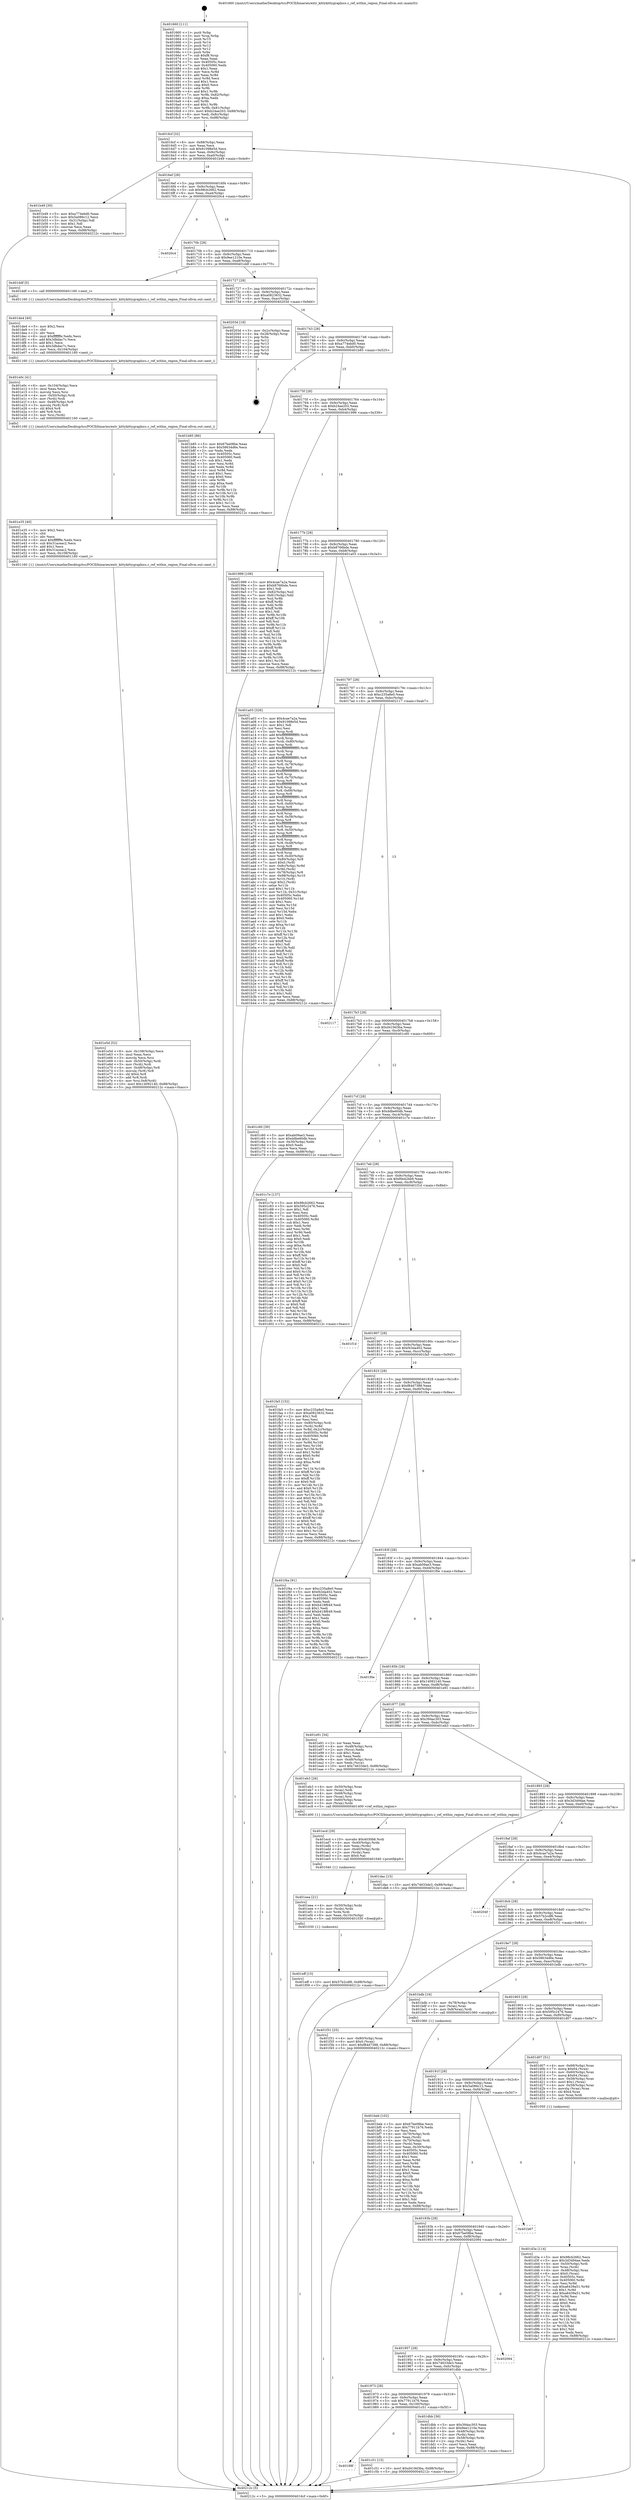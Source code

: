 digraph "0x401660" {
  label = "0x401660 (/mnt/c/Users/mathe/Desktop/tcc/POCII/binaries/extr_kittykittygraphics.c_ref_within_region_Final-ollvm.out::main(0))"
  labelloc = "t"
  node[shape=record]

  Entry [label="",width=0.3,height=0.3,shape=circle,fillcolor=black,style=filled]
  "0x4016cf" [label="{
     0x4016cf [32]\l
     | [instrs]\l
     &nbsp;&nbsp;0x4016cf \<+6\>: mov -0x88(%rbp),%eax\l
     &nbsp;&nbsp;0x4016d5 \<+2\>: mov %eax,%ecx\l
     &nbsp;&nbsp;0x4016d7 \<+6\>: sub $0x91098e5d,%ecx\l
     &nbsp;&nbsp;0x4016dd \<+6\>: mov %eax,-0x9c(%rbp)\l
     &nbsp;&nbsp;0x4016e3 \<+6\>: mov %ecx,-0xa0(%rbp)\l
     &nbsp;&nbsp;0x4016e9 \<+6\>: je 0000000000401b49 \<main+0x4e9\>\l
  }"]
  "0x401b49" [label="{
     0x401b49 [30]\l
     | [instrs]\l
     &nbsp;&nbsp;0x401b49 \<+5\>: mov $0xa774ebd0,%eax\l
     &nbsp;&nbsp;0x401b4e \<+5\>: mov $0x5a086c12,%ecx\l
     &nbsp;&nbsp;0x401b53 \<+3\>: mov -0x31(%rbp),%dl\l
     &nbsp;&nbsp;0x401b56 \<+3\>: test $0x1,%dl\l
     &nbsp;&nbsp;0x401b59 \<+3\>: cmovne %ecx,%eax\l
     &nbsp;&nbsp;0x401b5c \<+6\>: mov %eax,-0x88(%rbp)\l
     &nbsp;&nbsp;0x401b62 \<+5\>: jmp 000000000040212c \<main+0xacc\>\l
  }"]
  "0x4016ef" [label="{
     0x4016ef [28]\l
     | [instrs]\l
     &nbsp;&nbsp;0x4016ef \<+5\>: jmp 00000000004016f4 \<main+0x94\>\l
     &nbsp;&nbsp;0x4016f4 \<+6\>: mov -0x9c(%rbp),%eax\l
     &nbsp;&nbsp;0x4016fa \<+5\>: sub $0x98cb2662,%eax\l
     &nbsp;&nbsp;0x4016ff \<+6\>: mov %eax,-0xa4(%rbp)\l
     &nbsp;&nbsp;0x401705 \<+6\>: je 00000000004020c4 \<main+0xa64\>\l
  }"]
  Exit [label="",width=0.3,height=0.3,shape=circle,fillcolor=black,style=filled,peripheries=2]
  "0x4020c4" [label="{
     0x4020c4\l
  }", style=dashed]
  "0x40170b" [label="{
     0x40170b [28]\l
     | [instrs]\l
     &nbsp;&nbsp;0x40170b \<+5\>: jmp 0000000000401710 \<main+0xb0\>\l
     &nbsp;&nbsp;0x401710 \<+6\>: mov -0x9c(%rbp),%eax\l
     &nbsp;&nbsp;0x401716 \<+5\>: sub $0x9ee1210e,%eax\l
     &nbsp;&nbsp;0x40171b \<+6\>: mov %eax,-0xa8(%rbp)\l
     &nbsp;&nbsp;0x401721 \<+6\>: je 0000000000401ddf \<main+0x77f\>\l
  }"]
  "0x401eff" [label="{
     0x401eff [15]\l
     | [instrs]\l
     &nbsp;&nbsp;0x401eff \<+10\>: movl $0x57b2cdf6,-0x88(%rbp)\l
     &nbsp;&nbsp;0x401f09 \<+5\>: jmp 000000000040212c \<main+0xacc\>\l
  }"]
  "0x401ddf" [label="{
     0x401ddf [5]\l
     | [instrs]\l
     &nbsp;&nbsp;0x401ddf \<+5\>: call 0000000000401160 \<next_i\>\l
     | [calls]\l
     &nbsp;&nbsp;0x401160 \{1\} (/mnt/c/Users/mathe/Desktop/tcc/POCII/binaries/extr_kittykittygraphics.c_ref_within_region_Final-ollvm.out::next_i)\l
  }"]
  "0x401727" [label="{
     0x401727 [28]\l
     | [instrs]\l
     &nbsp;&nbsp;0x401727 \<+5\>: jmp 000000000040172c \<main+0xcc\>\l
     &nbsp;&nbsp;0x40172c \<+6\>: mov -0x9c(%rbp),%eax\l
     &nbsp;&nbsp;0x401732 \<+5\>: sub $0xa0823632,%eax\l
     &nbsp;&nbsp;0x401737 \<+6\>: mov %eax,-0xac(%rbp)\l
     &nbsp;&nbsp;0x40173d \<+6\>: je 000000000040203d \<main+0x9dd\>\l
  }"]
  "0x401eea" [label="{
     0x401eea [21]\l
     | [instrs]\l
     &nbsp;&nbsp;0x401eea \<+4\>: mov -0x50(%rbp),%rdx\l
     &nbsp;&nbsp;0x401eee \<+3\>: mov (%rdx),%rdx\l
     &nbsp;&nbsp;0x401ef1 \<+3\>: mov %rdx,%rdi\l
     &nbsp;&nbsp;0x401ef4 \<+6\>: mov %eax,-0x10c(%rbp)\l
     &nbsp;&nbsp;0x401efa \<+5\>: call 0000000000401030 \<free@plt\>\l
     | [calls]\l
     &nbsp;&nbsp;0x401030 \{1\} (unknown)\l
  }"]
  "0x40203d" [label="{
     0x40203d [18]\l
     | [instrs]\l
     &nbsp;&nbsp;0x40203d \<+3\>: mov -0x2c(%rbp),%eax\l
     &nbsp;&nbsp;0x402040 \<+4\>: lea -0x28(%rbp),%rsp\l
     &nbsp;&nbsp;0x402044 \<+1\>: pop %rbx\l
     &nbsp;&nbsp;0x402045 \<+2\>: pop %r12\l
     &nbsp;&nbsp;0x402047 \<+2\>: pop %r13\l
     &nbsp;&nbsp;0x402049 \<+2\>: pop %r14\l
     &nbsp;&nbsp;0x40204b \<+2\>: pop %r15\l
     &nbsp;&nbsp;0x40204d \<+1\>: pop %rbp\l
     &nbsp;&nbsp;0x40204e \<+1\>: ret\l
  }"]
  "0x401743" [label="{
     0x401743 [28]\l
     | [instrs]\l
     &nbsp;&nbsp;0x401743 \<+5\>: jmp 0000000000401748 \<main+0xe8\>\l
     &nbsp;&nbsp;0x401748 \<+6\>: mov -0x9c(%rbp),%eax\l
     &nbsp;&nbsp;0x40174e \<+5\>: sub $0xa774ebd0,%eax\l
     &nbsp;&nbsp;0x401753 \<+6\>: mov %eax,-0xb0(%rbp)\l
     &nbsp;&nbsp;0x401759 \<+6\>: je 0000000000401b85 \<main+0x525\>\l
  }"]
  "0x401ecd" [label="{
     0x401ecd [29]\l
     | [instrs]\l
     &nbsp;&nbsp;0x401ecd \<+10\>: movabs $0x4030b6,%rdi\l
     &nbsp;&nbsp;0x401ed7 \<+4\>: mov -0x40(%rbp),%rdx\l
     &nbsp;&nbsp;0x401edb \<+2\>: mov %eax,(%rdx)\l
     &nbsp;&nbsp;0x401edd \<+4\>: mov -0x40(%rbp),%rdx\l
     &nbsp;&nbsp;0x401ee1 \<+2\>: mov (%rdx),%esi\l
     &nbsp;&nbsp;0x401ee3 \<+2\>: mov $0x0,%al\l
     &nbsp;&nbsp;0x401ee5 \<+5\>: call 0000000000401040 \<printf@plt\>\l
     | [calls]\l
     &nbsp;&nbsp;0x401040 \{1\} (unknown)\l
  }"]
  "0x401b85" [label="{
     0x401b85 [86]\l
     | [instrs]\l
     &nbsp;&nbsp;0x401b85 \<+5\>: mov $0x67be08be,%eax\l
     &nbsp;&nbsp;0x401b8a \<+5\>: mov $0x58634d6e,%ecx\l
     &nbsp;&nbsp;0x401b8f \<+2\>: xor %edx,%edx\l
     &nbsp;&nbsp;0x401b91 \<+7\>: mov 0x40505c,%esi\l
     &nbsp;&nbsp;0x401b98 \<+7\>: mov 0x405060,%edi\l
     &nbsp;&nbsp;0x401b9f \<+3\>: sub $0x1,%edx\l
     &nbsp;&nbsp;0x401ba2 \<+3\>: mov %esi,%r8d\l
     &nbsp;&nbsp;0x401ba5 \<+3\>: add %edx,%r8d\l
     &nbsp;&nbsp;0x401ba8 \<+4\>: imul %r8d,%esi\l
     &nbsp;&nbsp;0x401bac \<+3\>: and $0x1,%esi\l
     &nbsp;&nbsp;0x401baf \<+3\>: cmp $0x0,%esi\l
     &nbsp;&nbsp;0x401bb2 \<+4\>: sete %r9b\l
     &nbsp;&nbsp;0x401bb6 \<+3\>: cmp $0xa,%edi\l
     &nbsp;&nbsp;0x401bb9 \<+4\>: setl %r10b\l
     &nbsp;&nbsp;0x401bbd \<+3\>: mov %r9b,%r11b\l
     &nbsp;&nbsp;0x401bc0 \<+3\>: and %r10b,%r11b\l
     &nbsp;&nbsp;0x401bc3 \<+3\>: xor %r10b,%r9b\l
     &nbsp;&nbsp;0x401bc6 \<+3\>: or %r9b,%r11b\l
     &nbsp;&nbsp;0x401bc9 \<+4\>: test $0x1,%r11b\l
     &nbsp;&nbsp;0x401bcd \<+3\>: cmovne %ecx,%eax\l
     &nbsp;&nbsp;0x401bd0 \<+6\>: mov %eax,-0x88(%rbp)\l
     &nbsp;&nbsp;0x401bd6 \<+5\>: jmp 000000000040212c \<main+0xacc\>\l
  }"]
  "0x40175f" [label="{
     0x40175f [28]\l
     | [instrs]\l
     &nbsp;&nbsp;0x40175f \<+5\>: jmp 0000000000401764 \<main+0x104\>\l
     &nbsp;&nbsp;0x401764 \<+6\>: mov -0x9c(%rbp),%eax\l
     &nbsp;&nbsp;0x40176a \<+5\>: sub $0xb24ae203,%eax\l
     &nbsp;&nbsp;0x40176f \<+6\>: mov %eax,-0xb4(%rbp)\l
     &nbsp;&nbsp;0x401775 \<+6\>: je 0000000000401999 \<main+0x339\>\l
  }"]
  "0x401e5d" [label="{
     0x401e5d [52]\l
     | [instrs]\l
     &nbsp;&nbsp;0x401e5d \<+6\>: mov -0x108(%rbp),%ecx\l
     &nbsp;&nbsp;0x401e63 \<+3\>: imul %eax,%ecx\l
     &nbsp;&nbsp;0x401e66 \<+3\>: movslq %ecx,%rsi\l
     &nbsp;&nbsp;0x401e69 \<+4\>: mov -0x50(%rbp),%rdi\l
     &nbsp;&nbsp;0x401e6d \<+3\>: mov (%rdi),%rdi\l
     &nbsp;&nbsp;0x401e70 \<+4\>: mov -0x48(%rbp),%r8\l
     &nbsp;&nbsp;0x401e74 \<+3\>: movslq (%r8),%r8\l
     &nbsp;&nbsp;0x401e77 \<+4\>: shl $0x4,%r8\l
     &nbsp;&nbsp;0x401e7b \<+3\>: add %r8,%rdi\l
     &nbsp;&nbsp;0x401e7e \<+4\>: mov %rsi,0x8(%rdi)\l
     &nbsp;&nbsp;0x401e82 \<+10\>: movl $0x14092140,-0x88(%rbp)\l
     &nbsp;&nbsp;0x401e8c \<+5\>: jmp 000000000040212c \<main+0xacc\>\l
  }"]
  "0x401999" [label="{
     0x401999 [106]\l
     | [instrs]\l
     &nbsp;&nbsp;0x401999 \<+5\>: mov $0x4cae7a2a,%eax\l
     &nbsp;&nbsp;0x40199e \<+5\>: mov $0xb8766bde,%ecx\l
     &nbsp;&nbsp;0x4019a3 \<+2\>: mov $0x1,%dl\l
     &nbsp;&nbsp;0x4019a5 \<+7\>: mov -0x82(%rbp),%sil\l
     &nbsp;&nbsp;0x4019ac \<+7\>: mov -0x81(%rbp),%dil\l
     &nbsp;&nbsp;0x4019b3 \<+3\>: mov %sil,%r8b\l
     &nbsp;&nbsp;0x4019b6 \<+4\>: xor $0xff,%r8b\l
     &nbsp;&nbsp;0x4019ba \<+3\>: mov %dil,%r9b\l
     &nbsp;&nbsp;0x4019bd \<+4\>: xor $0xff,%r9b\l
     &nbsp;&nbsp;0x4019c1 \<+3\>: xor $0x1,%dl\l
     &nbsp;&nbsp;0x4019c4 \<+3\>: mov %r8b,%r10b\l
     &nbsp;&nbsp;0x4019c7 \<+4\>: and $0xff,%r10b\l
     &nbsp;&nbsp;0x4019cb \<+3\>: and %dl,%sil\l
     &nbsp;&nbsp;0x4019ce \<+3\>: mov %r9b,%r11b\l
     &nbsp;&nbsp;0x4019d1 \<+4\>: and $0xff,%r11b\l
     &nbsp;&nbsp;0x4019d5 \<+3\>: and %dl,%dil\l
     &nbsp;&nbsp;0x4019d8 \<+3\>: or %sil,%r10b\l
     &nbsp;&nbsp;0x4019db \<+3\>: or %dil,%r11b\l
     &nbsp;&nbsp;0x4019de \<+3\>: xor %r11b,%r10b\l
     &nbsp;&nbsp;0x4019e1 \<+3\>: or %r9b,%r8b\l
     &nbsp;&nbsp;0x4019e4 \<+4\>: xor $0xff,%r8b\l
     &nbsp;&nbsp;0x4019e8 \<+3\>: or $0x1,%dl\l
     &nbsp;&nbsp;0x4019eb \<+3\>: and %dl,%r8b\l
     &nbsp;&nbsp;0x4019ee \<+3\>: or %r8b,%r10b\l
     &nbsp;&nbsp;0x4019f1 \<+4\>: test $0x1,%r10b\l
     &nbsp;&nbsp;0x4019f5 \<+3\>: cmovne %ecx,%eax\l
     &nbsp;&nbsp;0x4019f8 \<+6\>: mov %eax,-0x88(%rbp)\l
     &nbsp;&nbsp;0x4019fe \<+5\>: jmp 000000000040212c \<main+0xacc\>\l
  }"]
  "0x40177b" [label="{
     0x40177b [28]\l
     | [instrs]\l
     &nbsp;&nbsp;0x40177b \<+5\>: jmp 0000000000401780 \<main+0x120\>\l
     &nbsp;&nbsp;0x401780 \<+6\>: mov -0x9c(%rbp),%eax\l
     &nbsp;&nbsp;0x401786 \<+5\>: sub $0xb8766bde,%eax\l
     &nbsp;&nbsp;0x40178b \<+6\>: mov %eax,-0xb8(%rbp)\l
     &nbsp;&nbsp;0x401791 \<+6\>: je 0000000000401a03 \<main+0x3a3\>\l
  }"]
  "0x40212c" [label="{
     0x40212c [5]\l
     | [instrs]\l
     &nbsp;&nbsp;0x40212c \<+5\>: jmp 00000000004016cf \<main+0x6f\>\l
  }"]
  "0x401660" [label="{
     0x401660 [111]\l
     | [instrs]\l
     &nbsp;&nbsp;0x401660 \<+1\>: push %rbp\l
     &nbsp;&nbsp;0x401661 \<+3\>: mov %rsp,%rbp\l
     &nbsp;&nbsp;0x401664 \<+2\>: push %r15\l
     &nbsp;&nbsp;0x401666 \<+2\>: push %r14\l
     &nbsp;&nbsp;0x401668 \<+2\>: push %r13\l
     &nbsp;&nbsp;0x40166a \<+2\>: push %r12\l
     &nbsp;&nbsp;0x40166c \<+1\>: push %rbx\l
     &nbsp;&nbsp;0x40166d \<+7\>: sub $0xf8,%rsp\l
     &nbsp;&nbsp;0x401674 \<+2\>: xor %eax,%eax\l
     &nbsp;&nbsp;0x401676 \<+7\>: mov 0x40505c,%ecx\l
     &nbsp;&nbsp;0x40167d \<+7\>: mov 0x405060,%edx\l
     &nbsp;&nbsp;0x401684 \<+3\>: sub $0x1,%eax\l
     &nbsp;&nbsp;0x401687 \<+3\>: mov %ecx,%r8d\l
     &nbsp;&nbsp;0x40168a \<+3\>: add %eax,%r8d\l
     &nbsp;&nbsp;0x40168d \<+4\>: imul %r8d,%ecx\l
     &nbsp;&nbsp;0x401691 \<+3\>: and $0x1,%ecx\l
     &nbsp;&nbsp;0x401694 \<+3\>: cmp $0x0,%ecx\l
     &nbsp;&nbsp;0x401697 \<+4\>: sete %r9b\l
     &nbsp;&nbsp;0x40169b \<+4\>: and $0x1,%r9b\l
     &nbsp;&nbsp;0x40169f \<+7\>: mov %r9b,-0x82(%rbp)\l
     &nbsp;&nbsp;0x4016a6 \<+3\>: cmp $0xa,%edx\l
     &nbsp;&nbsp;0x4016a9 \<+4\>: setl %r9b\l
     &nbsp;&nbsp;0x4016ad \<+4\>: and $0x1,%r9b\l
     &nbsp;&nbsp;0x4016b1 \<+7\>: mov %r9b,-0x81(%rbp)\l
     &nbsp;&nbsp;0x4016b8 \<+10\>: movl $0xb24ae203,-0x88(%rbp)\l
     &nbsp;&nbsp;0x4016c2 \<+6\>: mov %edi,-0x8c(%rbp)\l
     &nbsp;&nbsp;0x4016c8 \<+7\>: mov %rsi,-0x98(%rbp)\l
  }"]
  "0x401e35" [label="{
     0x401e35 [40]\l
     | [instrs]\l
     &nbsp;&nbsp;0x401e35 \<+5\>: mov $0x2,%ecx\l
     &nbsp;&nbsp;0x401e3a \<+1\>: cltd\l
     &nbsp;&nbsp;0x401e3b \<+2\>: idiv %ecx\l
     &nbsp;&nbsp;0x401e3d \<+6\>: imul $0xfffffffe,%edx,%ecx\l
     &nbsp;&nbsp;0x401e43 \<+6\>: sub $0x31aceac2,%ecx\l
     &nbsp;&nbsp;0x401e49 \<+3\>: add $0x1,%ecx\l
     &nbsp;&nbsp;0x401e4c \<+6\>: add $0x31aceac2,%ecx\l
     &nbsp;&nbsp;0x401e52 \<+6\>: mov %ecx,-0x108(%rbp)\l
     &nbsp;&nbsp;0x401e58 \<+5\>: call 0000000000401160 \<next_i\>\l
     | [calls]\l
     &nbsp;&nbsp;0x401160 \{1\} (/mnt/c/Users/mathe/Desktop/tcc/POCII/binaries/extr_kittykittygraphics.c_ref_within_region_Final-ollvm.out::next_i)\l
  }"]
  "0x401a03" [label="{
     0x401a03 [326]\l
     | [instrs]\l
     &nbsp;&nbsp;0x401a03 \<+5\>: mov $0x4cae7a2a,%eax\l
     &nbsp;&nbsp;0x401a08 \<+5\>: mov $0x91098e5d,%ecx\l
     &nbsp;&nbsp;0x401a0d \<+2\>: mov $0x1,%dl\l
     &nbsp;&nbsp;0x401a0f \<+2\>: xor %esi,%esi\l
     &nbsp;&nbsp;0x401a11 \<+3\>: mov %rsp,%rdi\l
     &nbsp;&nbsp;0x401a14 \<+4\>: add $0xfffffffffffffff0,%rdi\l
     &nbsp;&nbsp;0x401a18 \<+3\>: mov %rdi,%rsp\l
     &nbsp;&nbsp;0x401a1b \<+4\>: mov %rdi,-0x80(%rbp)\l
     &nbsp;&nbsp;0x401a1f \<+3\>: mov %rsp,%rdi\l
     &nbsp;&nbsp;0x401a22 \<+4\>: add $0xfffffffffffffff0,%rdi\l
     &nbsp;&nbsp;0x401a26 \<+3\>: mov %rdi,%rsp\l
     &nbsp;&nbsp;0x401a29 \<+3\>: mov %rsp,%r8\l
     &nbsp;&nbsp;0x401a2c \<+4\>: add $0xfffffffffffffff0,%r8\l
     &nbsp;&nbsp;0x401a30 \<+3\>: mov %r8,%rsp\l
     &nbsp;&nbsp;0x401a33 \<+4\>: mov %r8,-0x78(%rbp)\l
     &nbsp;&nbsp;0x401a37 \<+3\>: mov %rsp,%r8\l
     &nbsp;&nbsp;0x401a3a \<+4\>: add $0xfffffffffffffff0,%r8\l
     &nbsp;&nbsp;0x401a3e \<+3\>: mov %r8,%rsp\l
     &nbsp;&nbsp;0x401a41 \<+4\>: mov %r8,-0x70(%rbp)\l
     &nbsp;&nbsp;0x401a45 \<+3\>: mov %rsp,%r8\l
     &nbsp;&nbsp;0x401a48 \<+4\>: add $0xfffffffffffffff0,%r8\l
     &nbsp;&nbsp;0x401a4c \<+3\>: mov %r8,%rsp\l
     &nbsp;&nbsp;0x401a4f \<+4\>: mov %r8,-0x68(%rbp)\l
     &nbsp;&nbsp;0x401a53 \<+3\>: mov %rsp,%r8\l
     &nbsp;&nbsp;0x401a56 \<+4\>: add $0xfffffffffffffff0,%r8\l
     &nbsp;&nbsp;0x401a5a \<+3\>: mov %r8,%rsp\l
     &nbsp;&nbsp;0x401a5d \<+4\>: mov %r8,-0x60(%rbp)\l
     &nbsp;&nbsp;0x401a61 \<+3\>: mov %rsp,%r8\l
     &nbsp;&nbsp;0x401a64 \<+4\>: add $0xfffffffffffffff0,%r8\l
     &nbsp;&nbsp;0x401a68 \<+3\>: mov %r8,%rsp\l
     &nbsp;&nbsp;0x401a6b \<+4\>: mov %r8,-0x58(%rbp)\l
     &nbsp;&nbsp;0x401a6f \<+3\>: mov %rsp,%r8\l
     &nbsp;&nbsp;0x401a72 \<+4\>: add $0xfffffffffffffff0,%r8\l
     &nbsp;&nbsp;0x401a76 \<+3\>: mov %r8,%rsp\l
     &nbsp;&nbsp;0x401a79 \<+4\>: mov %r8,-0x50(%rbp)\l
     &nbsp;&nbsp;0x401a7d \<+3\>: mov %rsp,%r8\l
     &nbsp;&nbsp;0x401a80 \<+4\>: add $0xfffffffffffffff0,%r8\l
     &nbsp;&nbsp;0x401a84 \<+3\>: mov %r8,%rsp\l
     &nbsp;&nbsp;0x401a87 \<+4\>: mov %r8,-0x48(%rbp)\l
     &nbsp;&nbsp;0x401a8b \<+3\>: mov %rsp,%r8\l
     &nbsp;&nbsp;0x401a8e \<+4\>: add $0xfffffffffffffff0,%r8\l
     &nbsp;&nbsp;0x401a92 \<+3\>: mov %r8,%rsp\l
     &nbsp;&nbsp;0x401a95 \<+4\>: mov %r8,-0x40(%rbp)\l
     &nbsp;&nbsp;0x401a99 \<+4\>: mov -0x80(%rbp),%r8\l
     &nbsp;&nbsp;0x401a9d \<+7\>: movl $0x0,(%r8)\l
     &nbsp;&nbsp;0x401aa4 \<+7\>: mov -0x8c(%rbp),%r9d\l
     &nbsp;&nbsp;0x401aab \<+3\>: mov %r9d,(%rdi)\l
     &nbsp;&nbsp;0x401aae \<+4\>: mov -0x78(%rbp),%r8\l
     &nbsp;&nbsp;0x401ab2 \<+7\>: mov -0x98(%rbp),%r10\l
     &nbsp;&nbsp;0x401ab9 \<+3\>: mov %r10,(%r8)\l
     &nbsp;&nbsp;0x401abc \<+3\>: cmpl $0x2,(%rdi)\l
     &nbsp;&nbsp;0x401abf \<+4\>: setne %r11b\l
     &nbsp;&nbsp;0x401ac3 \<+4\>: and $0x1,%r11b\l
     &nbsp;&nbsp;0x401ac7 \<+4\>: mov %r11b,-0x31(%rbp)\l
     &nbsp;&nbsp;0x401acb \<+7\>: mov 0x40505c,%ebx\l
     &nbsp;&nbsp;0x401ad2 \<+8\>: mov 0x405060,%r14d\l
     &nbsp;&nbsp;0x401ada \<+3\>: sub $0x1,%esi\l
     &nbsp;&nbsp;0x401add \<+3\>: mov %ebx,%r15d\l
     &nbsp;&nbsp;0x401ae0 \<+3\>: add %esi,%r15d\l
     &nbsp;&nbsp;0x401ae3 \<+4\>: imul %r15d,%ebx\l
     &nbsp;&nbsp;0x401ae7 \<+3\>: and $0x1,%ebx\l
     &nbsp;&nbsp;0x401aea \<+3\>: cmp $0x0,%ebx\l
     &nbsp;&nbsp;0x401aed \<+4\>: sete %r11b\l
     &nbsp;&nbsp;0x401af1 \<+4\>: cmp $0xa,%r14d\l
     &nbsp;&nbsp;0x401af5 \<+4\>: setl %r12b\l
     &nbsp;&nbsp;0x401af9 \<+3\>: mov %r11b,%r13b\l
     &nbsp;&nbsp;0x401afc \<+4\>: xor $0xff,%r13b\l
     &nbsp;&nbsp;0x401b00 \<+3\>: mov %r12b,%sil\l
     &nbsp;&nbsp;0x401b03 \<+4\>: xor $0xff,%sil\l
     &nbsp;&nbsp;0x401b07 \<+3\>: xor $0x1,%dl\l
     &nbsp;&nbsp;0x401b0a \<+3\>: mov %r13b,%dil\l
     &nbsp;&nbsp;0x401b0d \<+4\>: and $0xff,%dil\l
     &nbsp;&nbsp;0x401b11 \<+3\>: and %dl,%r11b\l
     &nbsp;&nbsp;0x401b14 \<+3\>: mov %sil,%r8b\l
     &nbsp;&nbsp;0x401b17 \<+4\>: and $0xff,%r8b\l
     &nbsp;&nbsp;0x401b1b \<+3\>: and %dl,%r12b\l
     &nbsp;&nbsp;0x401b1e \<+3\>: or %r11b,%dil\l
     &nbsp;&nbsp;0x401b21 \<+3\>: or %r12b,%r8b\l
     &nbsp;&nbsp;0x401b24 \<+3\>: xor %r8b,%dil\l
     &nbsp;&nbsp;0x401b27 \<+3\>: or %sil,%r13b\l
     &nbsp;&nbsp;0x401b2a \<+4\>: xor $0xff,%r13b\l
     &nbsp;&nbsp;0x401b2e \<+3\>: or $0x1,%dl\l
     &nbsp;&nbsp;0x401b31 \<+3\>: and %dl,%r13b\l
     &nbsp;&nbsp;0x401b34 \<+3\>: or %r13b,%dil\l
     &nbsp;&nbsp;0x401b37 \<+4\>: test $0x1,%dil\l
     &nbsp;&nbsp;0x401b3b \<+3\>: cmovne %ecx,%eax\l
     &nbsp;&nbsp;0x401b3e \<+6\>: mov %eax,-0x88(%rbp)\l
     &nbsp;&nbsp;0x401b44 \<+5\>: jmp 000000000040212c \<main+0xacc\>\l
  }"]
  "0x401797" [label="{
     0x401797 [28]\l
     | [instrs]\l
     &nbsp;&nbsp;0x401797 \<+5\>: jmp 000000000040179c \<main+0x13c\>\l
     &nbsp;&nbsp;0x40179c \<+6\>: mov -0x9c(%rbp),%eax\l
     &nbsp;&nbsp;0x4017a2 \<+5\>: sub $0xc235a8e0,%eax\l
     &nbsp;&nbsp;0x4017a7 \<+6\>: mov %eax,-0xbc(%rbp)\l
     &nbsp;&nbsp;0x4017ad \<+6\>: je 0000000000402117 \<main+0xab7\>\l
  }"]
  "0x401e0c" [label="{
     0x401e0c [41]\l
     | [instrs]\l
     &nbsp;&nbsp;0x401e0c \<+6\>: mov -0x104(%rbp),%ecx\l
     &nbsp;&nbsp;0x401e12 \<+3\>: imul %eax,%ecx\l
     &nbsp;&nbsp;0x401e15 \<+3\>: movslq %ecx,%rsi\l
     &nbsp;&nbsp;0x401e18 \<+4\>: mov -0x50(%rbp),%rdi\l
     &nbsp;&nbsp;0x401e1c \<+3\>: mov (%rdi),%rdi\l
     &nbsp;&nbsp;0x401e1f \<+4\>: mov -0x48(%rbp),%r8\l
     &nbsp;&nbsp;0x401e23 \<+3\>: movslq (%r8),%r8\l
     &nbsp;&nbsp;0x401e26 \<+4\>: shl $0x4,%r8\l
     &nbsp;&nbsp;0x401e2a \<+3\>: add %r8,%rdi\l
     &nbsp;&nbsp;0x401e2d \<+3\>: mov %rsi,(%rdi)\l
     &nbsp;&nbsp;0x401e30 \<+5\>: call 0000000000401160 \<next_i\>\l
     | [calls]\l
     &nbsp;&nbsp;0x401160 \{1\} (/mnt/c/Users/mathe/Desktop/tcc/POCII/binaries/extr_kittykittygraphics.c_ref_within_region_Final-ollvm.out::next_i)\l
  }"]
  "0x401de4" [label="{
     0x401de4 [40]\l
     | [instrs]\l
     &nbsp;&nbsp;0x401de4 \<+5\>: mov $0x2,%ecx\l
     &nbsp;&nbsp;0x401de9 \<+1\>: cltd\l
     &nbsp;&nbsp;0x401dea \<+2\>: idiv %ecx\l
     &nbsp;&nbsp;0x401dec \<+6\>: imul $0xfffffffe,%edx,%ecx\l
     &nbsp;&nbsp;0x401df2 \<+6\>: add $0x3dbdac7c,%ecx\l
     &nbsp;&nbsp;0x401df8 \<+3\>: add $0x1,%ecx\l
     &nbsp;&nbsp;0x401dfb \<+6\>: sub $0x3dbdac7c,%ecx\l
     &nbsp;&nbsp;0x401e01 \<+6\>: mov %ecx,-0x104(%rbp)\l
     &nbsp;&nbsp;0x401e07 \<+5\>: call 0000000000401160 \<next_i\>\l
     | [calls]\l
     &nbsp;&nbsp;0x401160 \{1\} (/mnt/c/Users/mathe/Desktop/tcc/POCII/binaries/extr_kittykittygraphics.c_ref_within_region_Final-ollvm.out::next_i)\l
  }"]
  "0x402117" [label="{
     0x402117\l
  }", style=dashed]
  "0x4017b3" [label="{
     0x4017b3 [28]\l
     | [instrs]\l
     &nbsp;&nbsp;0x4017b3 \<+5\>: jmp 00000000004017b8 \<main+0x158\>\l
     &nbsp;&nbsp;0x4017b8 \<+6\>: mov -0x9c(%rbp),%eax\l
     &nbsp;&nbsp;0x4017be \<+5\>: sub $0xd419d3ba,%eax\l
     &nbsp;&nbsp;0x4017c3 \<+6\>: mov %eax,-0xc0(%rbp)\l
     &nbsp;&nbsp;0x4017c9 \<+6\>: je 0000000000401c60 \<main+0x600\>\l
  }"]
  "0x401d3a" [label="{
     0x401d3a [114]\l
     | [instrs]\l
     &nbsp;&nbsp;0x401d3a \<+5\>: mov $0x98cb2662,%ecx\l
     &nbsp;&nbsp;0x401d3f \<+5\>: mov $0x3d3494ae,%edx\l
     &nbsp;&nbsp;0x401d44 \<+4\>: mov -0x50(%rbp),%rdi\l
     &nbsp;&nbsp;0x401d48 \<+3\>: mov %rax,(%rdi)\l
     &nbsp;&nbsp;0x401d4b \<+4\>: mov -0x48(%rbp),%rax\l
     &nbsp;&nbsp;0x401d4f \<+6\>: movl $0x0,(%rax)\l
     &nbsp;&nbsp;0x401d55 \<+7\>: mov 0x40505c,%esi\l
     &nbsp;&nbsp;0x401d5c \<+8\>: mov 0x405060,%r8d\l
     &nbsp;&nbsp;0x401d64 \<+3\>: mov %esi,%r9d\l
     &nbsp;&nbsp;0x401d67 \<+7\>: sub $0xa6439a51,%r9d\l
     &nbsp;&nbsp;0x401d6e \<+4\>: sub $0x1,%r9d\l
     &nbsp;&nbsp;0x401d72 \<+7\>: add $0xa6439a51,%r9d\l
     &nbsp;&nbsp;0x401d79 \<+4\>: imul %r9d,%esi\l
     &nbsp;&nbsp;0x401d7d \<+3\>: and $0x1,%esi\l
     &nbsp;&nbsp;0x401d80 \<+3\>: cmp $0x0,%esi\l
     &nbsp;&nbsp;0x401d83 \<+4\>: sete %r10b\l
     &nbsp;&nbsp;0x401d87 \<+4\>: cmp $0xa,%r8d\l
     &nbsp;&nbsp;0x401d8b \<+4\>: setl %r11b\l
     &nbsp;&nbsp;0x401d8f \<+3\>: mov %r10b,%bl\l
     &nbsp;&nbsp;0x401d92 \<+3\>: and %r11b,%bl\l
     &nbsp;&nbsp;0x401d95 \<+3\>: xor %r11b,%r10b\l
     &nbsp;&nbsp;0x401d98 \<+3\>: or %r10b,%bl\l
     &nbsp;&nbsp;0x401d9b \<+3\>: test $0x1,%bl\l
     &nbsp;&nbsp;0x401d9e \<+3\>: cmovne %edx,%ecx\l
     &nbsp;&nbsp;0x401da1 \<+6\>: mov %ecx,-0x88(%rbp)\l
     &nbsp;&nbsp;0x401da7 \<+5\>: jmp 000000000040212c \<main+0xacc\>\l
  }"]
  "0x401c60" [label="{
     0x401c60 [30]\l
     | [instrs]\l
     &nbsp;&nbsp;0x401c60 \<+5\>: mov $0xab09ae3,%eax\l
     &nbsp;&nbsp;0x401c65 \<+5\>: mov $0xddbe60db,%ecx\l
     &nbsp;&nbsp;0x401c6a \<+3\>: mov -0x30(%rbp),%edx\l
     &nbsp;&nbsp;0x401c6d \<+3\>: cmp $0x0,%edx\l
     &nbsp;&nbsp;0x401c70 \<+3\>: cmove %ecx,%eax\l
     &nbsp;&nbsp;0x401c73 \<+6\>: mov %eax,-0x88(%rbp)\l
     &nbsp;&nbsp;0x401c79 \<+5\>: jmp 000000000040212c \<main+0xacc\>\l
  }"]
  "0x4017cf" [label="{
     0x4017cf [28]\l
     | [instrs]\l
     &nbsp;&nbsp;0x4017cf \<+5\>: jmp 00000000004017d4 \<main+0x174\>\l
     &nbsp;&nbsp;0x4017d4 \<+6\>: mov -0x9c(%rbp),%eax\l
     &nbsp;&nbsp;0x4017da \<+5\>: sub $0xddbe60db,%eax\l
     &nbsp;&nbsp;0x4017df \<+6\>: mov %eax,-0xc4(%rbp)\l
     &nbsp;&nbsp;0x4017e5 \<+6\>: je 0000000000401c7e \<main+0x61e\>\l
  }"]
  "0x40198f" [label="{
     0x40198f\l
  }", style=dashed]
  "0x401c7e" [label="{
     0x401c7e [137]\l
     | [instrs]\l
     &nbsp;&nbsp;0x401c7e \<+5\>: mov $0x98cb2662,%eax\l
     &nbsp;&nbsp;0x401c83 \<+5\>: mov $0x595c2476,%ecx\l
     &nbsp;&nbsp;0x401c88 \<+2\>: mov $0x1,%dl\l
     &nbsp;&nbsp;0x401c8a \<+2\>: xor %esi,%esi\l
     &nbsp;&nbsp;0x401c8c \<+7\>: mov 0x40505c,%edi\l
     &nbsp;&nbsp;0x401c93 \<+8\>: mov 0x405060,%r8d\l
     &nbsp;&nbsp;0x401c9b \<+3\>: sub $0x1,%esi\l
     &nbsp;&nbsp;0x401c9e \<+3\>: mov %edi,%r9d\l
     &nbsp;&nbsp;0x401ca1 \<+3\>: add %esi,%r9d\l
     &nbsp;&nbsp;0x401ca4 \<+4\>: imul %r9d,%edi\l
     &nbsp;&nbsp;0x401ca8 \<+3\>: and $0x1,%edi\l
     &nbsp;&nbsp;0x401cab \<+3\>: cmp $0x0,%edi\l
     &nbsp;&nbsp;0x401cae \<+4\>: sete %r10b\l
     &nbsp;&nbsp;0x401cb2 \<+4\>: cmp $0xa,%r8d\l
     &nbsp;&nbsp;0x401cb6 \<+4\>: setl %r11b\l
     &nbsp;&nbsp;0x401cba \<+3\>: mov %r10b,%bl\l
     &nbsp;&nbsp;0x401cbd \<+3\>: xor $0xff,%bl\l
     &nbsp;&nbsp;0x401cc0 \<+3\>: mov %r11b,%r14b\l
     &nbsp;&nbsp;0x401cc3 \<+4\>: xor $0xff,%r14b\l
     &nbsp;&nbsp;0x401cc7 \<+3\>: xor $0x0,%dl\l
     &nbsp;&nbsp;0x401cca \<+3\>: mov %bl,%r15b\l
     &nbsp;&nbsp;0x401ccd \<+4\>: and $0x0,%r15b\l
     &nbsp;&nbsp;0x401cd1 \<+3\>: and %dl,%r10b\l
     &nbsp;&nbsp;0x401cd4 \<+3\>: mov %r14b,%r12b\l
     &nbsp;&nbsp;0x401cd7 \<+4\>: and $0x0,%r12b\l
     &nbsp;&nbsp;0x401cdb \<+3\>: and %dl,%r11b\l
     &nbsp;&nbsp;0x401cde \<+3\>: or %r10b,%r15b\l
     &nbsp;&nbsp;0x401ce1 \<+3\>: or %r11b,%r12b\l
     &nbsp;&nbsp;0x401ce4 \<+3\>: xor %r12b,%r15b\l
     &nbsp;&nbsp;0x401ce7 \<+3\>: or %r14b,%bl\l
     &nbsp;&nbsp;0x401cea \<+3\>: xor $0xff,%bl\l
     &nbsp;&nbsp;0x401ced \<+3\>: or $0x0,%dl\l
     &nbsp;&nbsp;0x401cf0 \<+2\>: and %dl,%bl\l
     &nbsp;&nbsp;0x401cf2 \<+3\>: or %bl,%r15b\l
     &nbsp;&nbsp;0x401cf5 \<+4\>: test $0x1,%r15b\l
     &nbsp;&nbsp;0x401cf9 \<+3\>: cmovne %ecx,%eax\l
     &nbsp;&nbsp;0x401cfc \<+6\>: mov %eax,-0x88(%rbp)\l
     &nbsp;&nbsp;0x401d02 \<+5\>: jmp 000000000040212c \<main+0xacc\>\l
  }"]
  "0x4017eb" [label="{
     0x4017eb [28]\l
     | [instrs]\l
     &nbsp;&nbsp;0x4017eb \<+5\>: jmp 00000000004017f0 \<main+0x190\>\l
     &nbsp;&nbsp;0x4017f0 \<+6\>: mov -0x9c(%rbp),%eax\l
     &nbsp;&nbsp;0x4017f6 \<+5\>: sub $0xf0e42bb9,%eax\l
     &nbsp;&nbsp;0x4017fb \<+6\>: mov %eax,-0xc8(%rbp)\l
     &nbsp;&nbsp;0x401801 \<+6\>: je 0000000000401f1d \<main+0x8bd\>\l
  }"]
  "0x401c51" [label="{
     0x401c51 [15]\l
     | [instrs]\l
     &nbsp;&nbsp;0x401c51 \<+10\>: movl $0xd419d3ba,-0x88(%rbp)\l
     &nbsp;&nbsp;0x401c5b \<+5\>: jmp 000000000040212c \<main+0xacc\>\l
  }"]
  "0x401f1d" [label="{
     0x401f1d\l
  }", style=dashed]
  "0x401807" [label="{
     0x401807 [28]\l
     | [instrs]\l
     &nbsp;&nbsp;0x401807 \<+5\>: jmp 000000000040180c \<main+0x1ac\>\l
     &nbsp;&nbsp;0x40180c \<+6\>: mov -0x9c(%rbp),%eax\l
     &nbsp;&nbsp;0x401812 \<+5\>: sub $0xf43da402,%eax\l
     &nbsp;&nbsp;0x401817 \<+6\>: mov %eax,-0xcc(%rbp)\l
     &nbsp;&nbsp;0x40181d \<+6\>: je 0000000000401fa5 \<main+0x945\>\l
  }"]
  "0x401973" [label="{
     0x401973 [28]\l
     | [instrs]\l
     &nbsp;&nbsp;0x401973 \<+5\>: jmp 0000000000401978 \<main+0x318\>\l
     &nbsp;&nbsp;0x401978 \<+6\>: mov -0x9c(%rbp),%eax\l
     &nbsp;&nbsp;0x40197e \<+5\>: sub $0x77911b76,%eax\l
     &nbsp;&nbsp;0x401983 \<+6\>: mov %eax,-0x100(%rbp)\l
     &nbsp;&nbsp;0x401989 \<+6\>: je 0000000000401c51 \<main+0x5f1\>\l
  }"]
  "0x401fa5" [label="{
     0x401fa5 [152]\l
     | [instrs]\l
     &nbsp;&nbsp;0x401fa5 \<+5\>: mov $0xc235a8e0,%eax\l
     &nbsp;&nbsp;0x401faa \<+5\>: mov $0xa0823632,%ecx\l
     &nbsp;&nbsp;0x401faf \<+2\>: mov $0x1,%dl\l
     &nbsp;&nbsp;0x401fb1 \<+2\>: xor %esi,%esi\l
     &nbsp;&nbsp;0x401fb3 \<+4\>: mov -0x80(%rbp),%rdi\l
     &nbsp;&nbsp;0x401fb7 \<+3\>: mov (%rdi),%r8d\l
     &nbsp;&nbsp;0x401fba \<+4\>: mov %r8d,-0x2c(%rbp)\l
     &nbsp;&nbsp;0x401fbe \<+8\>: mov 0x40505c,%r8d\l
     &nbsp;&nbsp;0x401fc6 \<+8\>: mov 0x405060,%r9d\l
     &nbsp;&nbsp;0x401fce \<+3\>: sub $0x1,%esi\l
     &nbsp;&nbsp;0x401fd1 \<+3\>: mov %r8d,%r10d\l
     &nbsp;&nbsp;0x401fd4 \<+3\>: add %esi,%r10d\l
     &nbsp;&nbsp;0x401fd7 \<+4\>: imul %r10d,%r8d\l
     &nbsp;&nbsp;0x401fdb \<+4\>: and $0x1,%r8d\l
     &nbsp;&nbsp;0x401fdf \<+4\>: cmp $0x0,%r8d\l
     &nbsp;&nbsp;0x401fe3 \<+4\>: sete %r11b\l
     &nbsp;&nbsp;0x401fe7 \<+4\>: cmp $0xa,%r9d\l
     &nbsp;&nbsp;0x401feb \<+3\>: setl %bl\l
     &nbsp;&nbsp;0x401fee \<+3\>: mov %r11b,%r14b\l
     &nbsp;&nbsp;0x401ff1 \<+4\>: xor $0xff,%r14b\l
     &nbsp;&nbsp;0x401ff5 \<+3\>: mov %bl,%r15b\l
     &nbsp;&nbsp;0x401ff8 \<+4\>: xor $0xff,%r15b\l
     &nbsp;&nbsp;0x401ffc \<+3\>: xor $0x0,%dl\l
     &nbsp;&nbsp;0x401fff \<+3\>: mov %r14b,%r12b\l
     &nbsp;&nbsp;0x402002 \<+4\>: and $0x0,%r12b\l
     &nbsp;&nbsp;0x402006 \<+3\>: and %dl,%r11b\l
     &nbsp;&nbsp;0x402009 \<+3\>: mov %r15b,%r13b\l
     &nbsp;&nbsp;0x40200c \<+4\>: and $0x0,%r13b\l
     &nbsp;&nbsp;0x402010 \<+2\>: and %dl,%bl\l
     &nbsp;&nbsp;0x402012 \<+3\>: or %r11b,%r12b\l
     &nbsp;&nbsp;0x402015 \<+3\>: or %bl,%r13b\l
     &nbsp;&nbsp;0x402018 \<+3\>: xor %r13b,%r12b\l
     &nbsp;&nbsp;0x40201b \<+3\>: or %r15b,%r14b\l
     &nbsp;&nbsp;0x40201e \<+4\>: xor $0xff,%r14b\l
     &nbsp;&nbsp;0x402022 \<+3\>: or $0x0,%dl\l
     &nbsp;&nbsp;0x402025 \<+3\>: and %dl,%r14b\l
     &nbsp;&nbsp;0x402028 \<+3\>: or %r14b,%r12b\l
     &nbsp;&nbsp;0x40202b \<+4\>: test $0x1,%r12b\l
     &nbsp;&nbsp;0x40202f \<+3\>: cmovne %ecx,%eax\l
     &nbsp;&nbsp;0x402032 \<+6\>: mov %eax,-0x88(%rbp)\l
     &nbsp;&nbsp;0x402038 \<+5\>: jmp 000000000040212c \<main+0xacc\>\l
  }"]
  "0x401823" [label="{
     0x401823 [28]\l
     | [instrs]\l
     &nbsp;&nbsp;0x401823 \<+5\>: jmp 0000000000401828 \<main+0x1c8\>\l
     &nbsp;&nbsp;0x401828 \<+6\>: mov -0x9c(%rbp),%eax\l
     &nbsp;&nbsp;0x40182e \<+5\>: sub $0xf84d7388,%eax\l
     &nbsp;&nbsp;0x401833 \<+6\>: mov %eax,-0xd0(%rbp)\l
     &nbsp;&nbsp;0x401839 \<+6\>: je 0000000000401f4a \<main+0x8ea\>\l
  }"]
  "0x401dbb" [label="{
     0x401dbb [36]\l
     | [instrs]\l
     &nbsp;&nbsp;0x401dbb \<+5\>: mov $0x394ac303,%eax\l
     &nbsp;&nbsp;0x401dc0 \<+5\>: mov $0x9ee1210e,%ecx\l
     &nbsp;&nbsp;0x401dc5 \<+4\>: mov -0x48(%rbp),%rdx\l
     &nbsp;&nbsp;0x401dc9 \<+2\>: mov (%rdx),%esi\l
     &nbsp;&nbsp;0x401dcb \<+4\>: mov -0x58(%rbp),%rdx\l
     &nbsp;&nbsp;0x401dcf \<+2\>: cmp (%rdx),%esi\l
     &nbsp;&nbsp;0x401dd1 \<+3\>: cmovl %ecx,%eax\l
     &nbsp;&nbsp;0x401dd4 \<+6\>: mov %eax,-0x88(%rbp)\l
     &nbsp;&nbsp;0x401dda \<+5\>: jmp 000000000040212c \<main+0xacc\>\l
  }"]
  "0x401f4a" [label="{
     0x401f4a [91]\l
     | [instrs]\l
     &nbsp;&nbsp;0x401f4a \<+5\>: mov $0xc235a8e0,%eax\l
     &nbsp;&nbsp;0x401f4f \<+5\>: mov $0xf43da402,%ecx\l
     &nbsp;&nbsp;0x401f54 \<+7\>: mov 0x40505c,%edx\l
     &nbsp;&nbsp;0x401f5b \<+7\>: mov 0x405060,%esi\l
     &nbsp;&nbsp;0x401f62 \<+2\>: mov %edx,%edi\l
     &nbsp;&nbsp;0x401f64 \<+6\>: sub $0xb418f649,%edi\l
     &nbsp;&nbsp;0x401f6a \<+3\>: sub $0x1,%edi\l
     &nbsp;&nbsp;0x401f6d \<+6\>: add $0xb418f649,%edi\l
     &nbsp;&nbsp;0x401f73 \<+3\>: imul %edi,%edx\l
     &nbsp;&nbsp;0x401f76 \<+3\>: and $0x1,%edx\l
     &nbsp;&nbsp;0x401f79 \<+3\>: cmp $0x0,%edx\l
     &nbsp;&nbsp;0x401f7c \<+4\>: sete %r8b\l
     &nbsp;&nbsp;0x401f80 \<+3\>: cmp $0xa,%esi\l
     &nbsp;&nbsp;0x401f83 \<+4\>: setl %r9b\l
     &nbsp;&nbsp;0x401f87 \<+3\>: mov %r8b,%r10b\l
     &nbsp;&nbsp;0x401f8a \<+3\>: and %r9b,%r10b\l
     &nbsp;&nbsp;0x401f8d \<+3\>: xor %r9b,%r8b\l
     &nbsp;&nbsp;0x401f90 \<+3\>: or %r8b,%r10b\l
     &nbsp;&nbsp;0x401f93 \<+4\>: test $0x1,%r10b\l
     &nbsp;&nbsp;0x401f97 \<+3\>: cmovne %ecx,%eax\l
     &nbsp;&nbsp;0x401f9a \<+6\>: mov %eax,-0x88(%rbp)\l
     &nbsp;&nbsp;0x401fa0 \<+5\>: jmp 000000000040212c \<main+0xacc\>\l
  }"]
  "0x40183f" [label="{
     0x40183f [28]\l
     | [instrs]\l
     &nbsp;&nbsp;0x40183f \<+5\>: jmp 0000000000401844 \<main+0x1e4\>\l
     &nbsp;&nbsp;0x401844 \<+6\>: mov -0x9c(%rbp),%eax\l
     &nbsp;&nbsp;0x40184a \<+5\>: sub $0xab09ae3,%eax\l
     &nbsp;&nbsp;0x40184f \<+6\>: mov %eax,-0xd4(%rbp)\l
     &nbsp;&nbsp;0x401855 \<+6\>: je 0000000000401f0e \<main+0x8ae\>\l
  }"]
  "0x401957" [label="{
     0x401957 [28]\l
     | [instrs]\l
     &nbsp;&nbsp;0x401957 \<+5\>: jmp 000000000040195c \<main+0x2fc\>\l
     &nbsp;&nbsp;0x40195c \<+6\>: mov -0x9c(%rbp),%eax\l
     &nbsp;&nbsp;0x401962 \<+5\>: sub $0x74633de3,%eax\l
     &nbsp;&nbsp;0x401967 \<+6\>: mov %eax,-0xfc(%rbp)\l
     &nbsp;&nbsp;0x40196d \<+6\>: je 0000000000401dbb \<main+0x75b\>\l
  }"]
  "0x401f0e" [label="{
     0x401f0e\l
  }", style=dashed]
  "0x40185b" [label="{
     0x40185b [28]\l
     | [instrs]\l
     &nbsp;&nbsp;0x40185b \<+5\>: jmp 0000000000401860 \<main+0x200\>\l
     &nbsp;&nbsp;0x401860 \<+6\>: mov -0x9c(%rbp),%eax\l
     &nbsp;&nbsp;0x401866 \<+5\>: sub $0x14092140,%eax\l
     &nbsp;&nbsp;0x40186b \<+6\>: mov %eax,-0xd8(%rbp)\l
     &nbsp;&nbsp;0x401871 \<+6\>: je 0000000000401e91 \<main+0x831\>\l
  }"]
  "0x402094" [label="{
     0x402094\l
  }", style=dashed]
  "0x401e91" [label="{
     0x401e91 [34]\l
     | [instrs]\l
     &nbsp;&nbsp;0x401e91 \<+2\>: xor %eax,%eax\l
     &nbsp;&nbsp;0x401e93 \<+4\>: mov -0x48(%rbp),%rcx\l
     &nbsp;&nbsp;0x401e97 \<+2\>: mov (%rcx),%edx\l
     &nbsp;&nbsp;0x401e99 \<+3\>: sub $0x1,%eax\l
     &nbsp;&nbsp;0x401e9c \<+2\>: sub %eax,%edx\l
     &nbsp;&nbsp;0x401e9e \<+4\>: mov -0x48(%rbp),%rcx\l
     &nbsp;&nbsp;0x401ea2 \<+2\>: mov %edx,(%rcx)\l
     &nbsp;&nbsp;0x401ea4 \<+10\>: movl $0x74633de3,-0x88(%rbp)\l
     &nbsp;&nbsp;0x401eae \<+5\>: jmp 000000000040212c \<main+0xacc\>\l
  }"]
  "0x401877" [label="{
     0x401877 [28]\l
     | [instrs]\l
     &nbsp;&nbsp;0x401877 \<+5\>: jmp 000000000040187c \<main+0x21c\>\l
     &nbsp;&nbsp;0x40187c \<+6\>: mov -0x9c(%rbp),%eax\l
     &nbsp;&nbsp;0x401882 \<+5\>: sub $0x394ac303,%eax\l
     &nbsp;&nbsp;0x401887 \<+6\>: mov %eax,-0xdc(%rbp)\l
     &nbsp;&nbsp;0x40188d \<+6\>: je 0000000000401eb3 \<main+0x853\>\l
  }"]
  "0x40193b" [label="{
     0x40193b [28]\l
     | [instrs]\l
     &nbsp;&nbsp;0x40193b \<+5\>: jmp 0000000000401940 \<main+0x2e0\>\l
     &nbsp;&nbsp;0x401940 \<+6\>: mov -0x9c(%rbp),%eax\l
     &nbsp;&nbsp;0x401946 \<+5\>: sub $0x67be08be,%eax\l
     &nbsp;&nbsp;0x40194b \<+6\>: mov %eax,-0xf8(%rbp)\l
     &nbsp;&nbsp;0x401951 \<+6\>: je 0000000000402094 \<main+0xa34\>\l
  }"]
  "0x401eb3" [label="{
     0x401eb3 [26]\l
     | [instrs]\l
     &nbsp;&nbsp;0x401eb3 \<+4\>: mov -0x50(%rbp),%rax\l
     &nbsp;&nbsp;0x401eb7 \<+3\>: mov (%rax),%rdi\l
     &nbsp;&nbsp;0x401eba \<+4\>: mov -0x68(%rbp),%rax\l
     &nbsp;&nbsp;0x401ebe \<+3\>: mov (%rax),%rsi\l
     &nbsp;&nbsp;0x401ec1 \<+4\>: mov -0x60(%rbp),%rax\l
     &nbsp;&nbsp;0x401ec5 \<+3\>: mov (%rax),%rdx\l
     &nbsp;&nbsp;0x401ec8 \<+5\>: call 0000000000401400 \<ref_within_region\>\l
     | [calls]\l
     &nbsp;&nbsp;0x401400 \{1\} (/mnt/c/Users/mathe/Desktop/tcc/POCII/binaries/extr_kittykittygraphics.c_ref_within_region_Final-ollvm.out::ref_within_region)\l
  }"]
  "0x401893" [label="{
     0x401893 [28]\l
     | [instrs]\l
     &nbsp;&nbsp;0x401893 \<+5\>: jmp 0000000000401898 \<main+0x238\>\l
     &nbsp;&nbsp;0x401898 \<+6\>: mov -0x9c(%rbp),%eax\l
     &nbsp;&nbsp;0x40189e \<+5\>: sub $0x3d3494ae,%eax\l
     &nbsp;&nbsp;0x4018a3 \<+6\>: mov %eax,-0xe0(%rbp)\l
     &nbsp;&nbsp;0x4018a9 \<+6\>: je 0000000000401dac \<main+0x74c\>\l
  }"]
  "0x401b67" [label="{
     0x401b67\l
  }", style=dashed]
  "0x401dac" [label="{
     0x401dac [15]\l
     | [instrs]\l
     &nbsp;&nbsp;0x401dac \<+10\>: movl $0x74633de3,-0x88(%rbp)\l
     &nbsp;&nbsp;0x401db6 \<+5\>: jmp 000000000040212c \<main+0xacc\>\l
  }"]
  "0x4018af" [label="{
     0x4018af [28]\l
     | [instrs]\l
     &nbsp;&nbsp;0x4018af \<+5\>: jmp 00000000004018b4 \<main+0x254\>\l
     &nbsp;&nbsp;0x4018b4 \<+6\>: mov -0x9c(%rbp),%eax\l
     &nbsp;&nbsp;0x4018ba \<+5\>: sub $0x4cae7a2a,%eax\l
     &nbsp;&nbsp;0x4018bf \<+6\>: mov %eax,-0xe4(%rbp)\l
     &nbsp;&nbsp;0x4018c5 \<+6\>: je 000000000040204f \<main+0x9ef\>\l
  }"]
  "0x40191f" [label="{
     0x40191f [28]\l
     | [instrs]\l
     &nbsp;&nbsp;0x40191f \<+5\>: jmp 0000000000401924 \<main+0x2c4\>\l
     &nbsp;&nbsp;0x401924 \<+6\>: mov -0x9c(%rbp),%eax\l
     &nbsp;&nbsp;0x40192a \<+5\>: sub $0x5a086c12,%eax\l
     &nbsp;&nbsp;0x40192f \<+6\>: mov %eax,-0xf4(%rbp)\l
     &nbsp;&nbsp;0x401935 \<+6\>: je 0000000000401b67 \<main+0x507\>\l
  }"]
  "0x40204f" [label="{
     0x40204f\l
  }", style=dashed]
  "0x4018cb" [label="{
     0x4018cb [28]\l
     | [instrs]\l
     &nbsp;&nbsp;0x4018cb \<+5\>: jmp 00000000004018d0 \<main+0x270\>\l
     &nbsp;&nbsp;0x4018d0 \<+6\>: mov -0x9c(%rbp),%eax\l
     &nbsp;&nbsp;0x4018d6 \<+5\>: sub $0x57b2cdf6,%eax\l
     &nbsp;&nbsp;0x4018db \<+6\>: mov %eax,-0xe8(%rbp)\l
     &nbsp;&nbsp;0x4018e1 \<+6\>: je 0000000000401f31 \<main+0x8d1\>\l
  }"]
  "0x401d07" [label="{
     0x401d07 [51]\l
     | [instrs]\l
     &nbsp;&nbsp;0x401d07 \<+4\>: mov -0x68(%rbp),%rax\l
     &nbsp;&nbsp;0x401d0b \<+7\>: movq $0x64,(%rax)\l
     &nbsp;&nbsp;0x401d12 \<+4\>: mov -0x60(%rbp),%rax\l
     &nbsp;&nbsp;0x401d16 \<+7\>: movq $0x64,(%rax)\l
     &nbsp;&nbsp;0x401d1d \<+4\>: mov -0x58(%rbp),%rax\l
     &nbsp;&nbsp;0x401d21 \<+6\>: movl $0x1,(%rax)\l
     &nbsp;&nbsp;0x401d27 \<+4\>: mov -0x58(%rbp),%rax\l
     &nbsp;&nbsp;0x401d2b \<+3\>: movslq (%rax),%rax\l
     &nbsp;&nbsp;0x401d2e \<+4\>: shl $0x4,%rax\l
     &nbsp;&nbsp;0x401d32 \<+3\>: mov %rax,%rdi\l
     &nbsp;&nbsp;0x401d35 \<+5\>: call 0000000000401050 \<malloc@plt\>\l
     | [calls]\l
     &nbsp;&nbsp;0x401050 \{1\} (unknown)\l
  }"]
  "0x401f31" [label="{
     0x401f31 [25]\l
     | [instrs]\l
     &nbsp;&nbsp;0x401f31 \<+4\>: mov -0x80(%rbp),%rax\l
     &nbsp;&nbsp;0x401f35 \<+6\>: movl $0x0,(%rax)\l
     &nbsp;&nbsp;0x401f3b \<+10\>: movl $0xf84d7388,-0x88(%rbp)\l
     &nbsp;&nbsp;0x401f45 \<+5\>: jmp 000000000040212c \<main+0xacc\>\l
  }"]
  "0x4018e7" [label="{
     0x4018e7 [28]\l
     | [instrs]\l
     &nbsp;&nbsp;0x4018e7 \<+5\>: jmp 00000000004018ec \<main+0x28c\>\l
     &nbsp;&nbsp;0x4018ec \<+6\>: mov -0x9c(%rbp),%eax\l
     &nbsp;&nbsp;0x4018f2 \<+5\>: sub $0x58634d6e,%eax\l
     &nbsp;&nbsp;0x4018f7 \<+6\>: mov %eax,-0xec(%rbp)\l
     &nbsp;&nbsp;0x4018fd \<+6\>: je 0000000000401bdb \<main+0x57b\>\l
  }"]
  "0x401beb" [label="{
     0x401beb [102]\l
     | [instrs]\l
     &nbsp;&nbsp;0x401beb \<+5\>: mov $0x67be08be,%ecx\l
     &nbsp;&nbsp;0x401bf0 \<+5\>: mov $0x77911b76,%edx\l
     &nbsp;&nbsp;0x401bf5 \<+2\>: xor %esi,%esi\l
     &nbsp;&nbsp;0x401bf7 \<+4\>: mov -0x70(%rbp),%rdi\l
     &nbsp;&nbsp;0x401bfb \<+2\>: mov %eax,(%rdi)\l
     &nbsp;&nbsp;0x401bfd \<+4\>: mov -0x70(%rbp),%rdi\l
     &nbsp;&nbsp;0x401c01 \<+2\>: mov (%rdi),%eax\l
     &nbsp;&nbsp;0x401c03 \<+3\>: mov %eax,-0x30(%rbp)\l
     &nbsp;&nbsp;0x401c06 \<+7\>: mov 0x40505c,%eax\l
     &nbsp;&nbsp;0x401c0d \<+8\>: mov 0x405060,%r8d\l
     &nbsp;&nbsp;0x401c15 \<+3\>: sub $0x1,%esi\l
     &nbsp;&nbsp;0x401c18 \<+3\>: mov %eax,%r9d\l
     &nbsp;&nbsp;0x401c1b \<+3\>: add %esi,%r9d\l
     &nbsp;&nbsp;0x401c1e \<+4\>: imul %r9d,%eax\l
     &nbsp;&nbsp;0x401c22 \<+3\>: and $0x1,%eax\l
     &nbsp;&nbsp;0x401c25 \<+3\>: cmp $0x0,%eax\l
     &nbsp;&nbsp;0x401c28 \<+4\>: sete %r10b\l
     &nbsp;&nbsp;0x401c2c \<+4\>: cmp $0xa,%r8d\l
     &nbsp;&nbsp;0x401c30 \<+4\>: setl %r11b\l
     &nbsp;&nbsp;0x401c34 \<+3\>: mov %r10b,%bl\l
     &nbsp;&nbsp;0x401c37 \<+3\>: and %r11b,%bl\l
     &nbsp;&nbsp;0x401c3a \<+3\>: xor %r11b,%r10b\l
     &nbsp;&nbsp;0x401c3d \<+3\>: or %r10b,%bl\l
     &nbsp;&nbsp;0x401c40 \<+3\>: test $0x1,%bl\l
     &nbsp;&nbsp;0x401c43 \<+3\>: cmovne %edx,%ecx\l
     &nbsp;&nbsp;0x401c46 \<+6\>: mov %ecx,-0x88(%rbp)\l
     &nbsp;&nbsp;0x401c4c \<+5\>: jmp 000000000040212c \<main+0xacc\>\l
  }"]
  "0x401bdb" [label="{
     0x401bdb [16]\l
     | [instrs]\l
     &nbsp;&nbsp;0x401bdb \<+4\>: mov -0x78(%rbp),%rax\l
     &nbsp;&nbsp;0x401bdf \<+3\>: mov (%rax),%rax\l
     &nbsp;&nbsp;0x401be2 \<+4\>: mov 0x8(%rax),%rdi\l
     &nbsp;&nbsp;0x401be6 \<+5\>: call 0000000000401060 \<atoi@plt\>\l
     | [calls]\l
     &nbsp;&nbsp;0x401060 \{1\} (unknown)\l
  }"]
  "0x401903" [label="{
     0x401903 [28]\l
     | [instrs]\l
     &nbsp;&nbsp;0x401903 \<+5\>: jmp 0000000000401908 \<main+0x2a8\>\l
     &nbsp;&nbsp;0x401908 \<+6\>: mov -0x9c(%rbp),%eax\l
     &nbsp;&nbsp;0x40190e \<+5\>: sub $0x595c2476,%eax\l
     &nbsp;&nbsp;0x401913 \<+6\>: mov %eax,-0xf0(%rbp)\l
     &nbsp;&nbsp;0x401919 \<+6\>: je 0000000000401d07 \<main+0x6a7\>\l
  }"]
  Entry -> "0x401660" [label=" 1"]
  "0x4016cf" -> "0x401b49" [label=" 1"]
  "0x4016cf" -> "0x4016ef" [label=" 18"]
  "0x40203d" -> Exit [label=" 1"]
  "0x4016ef" -> "0x4020c4" [label=" 0"]
  "0x4016ef" -> "0x40170b" [label=" 18"]
  "0x401fa5" -> "0x40212c" [label=" 1"]
  "0x40170b" -> "0x401ddf" [label=" 1"]
  "0x40170b" -> "0x401727" [label=" 17"]
  "0x401f4a" -> "0x40212c" [label=" 1"]
  "0x401727" -> "0x40203d" [label=" 1"]
  "0x401727" -> "0x401743" [label=" 16"]
  "0x401f31" -> "0x40212c" [label=" 1"]
  "0x401743" -> "0x401b85" [label=" 1"]
  "0x401743" -> "0x40175f" [label=" 15"]
  "0x401eff" -> "0x40212c" [label=" 1"]
  "0x40175f" -> "0x401999" [label=" 1"]
  "0x40175f" -> "0x40177b" [label=" 14"]
  "0x401999" -> "0x40212c" [label=" 1"]
  "0x401660" -> "0x4016cf" [label=" 1"]
  "0x40212c" -> "0x4016cf" [label=" 18"]
  "0x401eea" -> "0x401eff" [label=" 1"]
  "0x40177b" -> "0x401a03" [label=" 1"]
  "0x40177b" -> "0x401797" [label=" 13"]
  "0x401ecd" -> "0x401eea" [label=" 1"]
  "0x401a03" -> "0x40212c" [label=" 1"]
  "0x401b49" -> "0x40212c" [label=" 1"]
  "0x401b85" -> "0x40212c" [label=" 1"]
  "0x401eb3" -> "0x401ecd" [label=" 1"]
  "0x401797" -> "0x402117" [label=" 0"]
  "0x401797" -> "0x4017b3" [label=" 13"]
  "0x401e91" -> "0x40212c" [label=" 1"]
  "0x4017b3" -> "0x401c60" [label=" 1"]
  "0x4017b3" -> "0x4017cf" [label=" 12"]
  "0x401e5d" -> "0x40212c" [label=" 1"]
  "0x4017cf" -> "0x401c7e" [label=" 1"]
  "0x4017cf" -> "0x4017eb" [label=" 11"]
  "0x401e35" -> "0x401e5d" [label=" 1"]
  "0x4017eb" -> "0x401f1d" [label=" 0"]
  "0x4017eb" -> "0x401807" [label=" 11"]
  "0x401e0c" -> "0x401e35" [label=" 1"]
  "0x401807" -> "0x401fa5" [label=" 1"]
  "0x401807" -> "0x401823" [label=" 10"]
  "0x401ddf" -> "0x401de4" [label=" 1"]
  "0x401823" -> "0x401f4a" [label=" 1"]
  "0x401823" -> "0x40183f" [label=" 9"]
  "0x401dbb" -> "0x40212c" [label=" 2"]
  "0x40183f" -> "0x401f0e" [label=" 0"]
  "0x40183f" -> "0x40185b" [label=" 9"]
  "0x401d3a" -> "0x40212c" [label=" 1"]
  "0x40185b" -> "0x401e91" [label=" 1"]
  "0x40185b" -> "0x401877" [label=" 8"]
  "0x401d07" -> "0x401d3a" [label=" 1"]
  "0x401877" -> "0x401eb3" [label=" 1"]
  "0x401877" -> "0x401893" [label=" 7"]
  "0x401c60" -> "0x40212c" [label=" 1"]
  "0x401893" -> "0x401dac" [label=" 1"]
  "0x401893" -> "0x4018af" [label=" 6"]
  "0x401c51" -> "0x40212c" [label=" 1"]
  "0x4018af" -> "0x40204f" [label=" 0"]
  "0x4018af" -> "0x4018cb" [label=" 6"]
  "0x401973" -> "0x401c51" [label=" 1"]
  "0x4018cb" -> "0x401f31" [label=" 1"]
  "0x4018cb" -> "0x4018e7" [label=" 5"]
  "0x401de4" -> "0x401e0c" [label=" 1"]
  "0x4018e7" -> "0x401bdb" [label=" 1"]
  "0x4018e7" -> "0x401903" [label=" 4"]
  "0x401bdb" -> "0x401beb" [label=" 1"]
  "0x401beb" -> "0x40212c" [label=" 1"]
  "0x401957" -> "0x401973" [label=" 1"]
  "0x401903" -> "0x401d07" [label=" 1"]
  "0x401903" -> "0x40191f" [label=" 3"]
  "0x401973" -> "0x40198f" [label=" 0"]
  "0x40191f" -> "0x401b67" [label=" 0"]
  "0x40191f" -> "0x40193b" [label=" 3"]
  "0x401c7e" -> "0x40212c" [label=" 1"]
  "0x40193b" -> "0x402094" [label=" 0"]
  "0x40193b" -> "0x401957" [label=" 3"]
  "0x401dac" -> "0x40212c" [label=" 1"]
  "0x401957" -> "0x401dbb" [label=" 2"]
}

